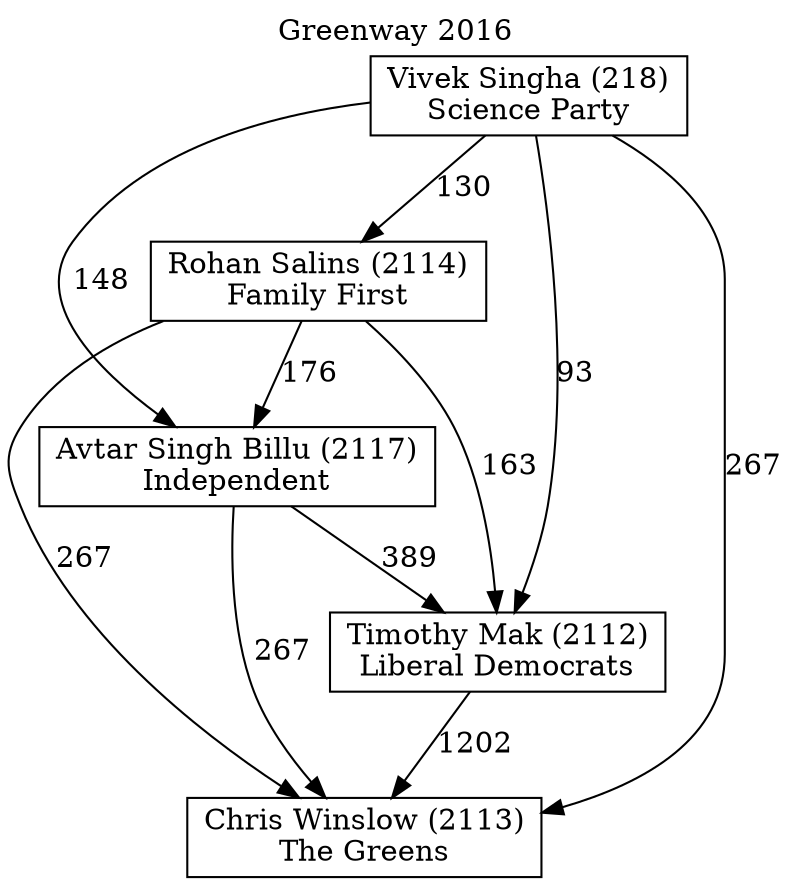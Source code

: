 // House preference flow
digraph "Chris Winslow (2113)_Greenway_2016" {
	graph [label="Greenway 2016" labelloc=t mclimit=10]
	node [shape=box]
	"Rohan Salins (2114)" [label="Rohan Salins (2114)
Family First"]
	"Timothy Mak (2112)" [label="Timothy Mak (2112)
Liberal Democrats"]
	"Vivek Singha (218)" [label="Vivek Singha (218)
Science Party"]
	"Chris Winslow (2113)" [label="Chris Winslow (2113)
The Greens"]
	"Avtar Singh Billu (2117)" [label="Avtar Singh Billu (2117)
Independent"]
	"Timothy Mak (2112)" -> "Chris Winslow (2113)" [label=1202]
	"Rohan Salins (2114)" -> "Avtar Singh Billu (2117)" [label=176]
	"Avtar Singh Billu (2117)" -> "Timothy Mak (2112)" [label=389]
	"Rohan Salins (2114)" -> "Chris Winslow (2113)" [label=267]
	"Vivek Singha (218)" -> "Chris Winslow (2113)" [label=267]
	"Vivek Singha (218)" -> "Rohan Salins (2114)" [label=130]
	"Vivek Singha (218)" -> "Avtar Singh Billu (2117)" [label=148]
	"Rohan Salins (2114)" -> "Timothy Mak (2112)" [label=163]
	"Vivek Singha (218)" -> "Timothy Mak (2112)" [label=93]
	"Avtar Singh Billu (2117)" -> "Chris Winslow (2113)" [label=267]
}
